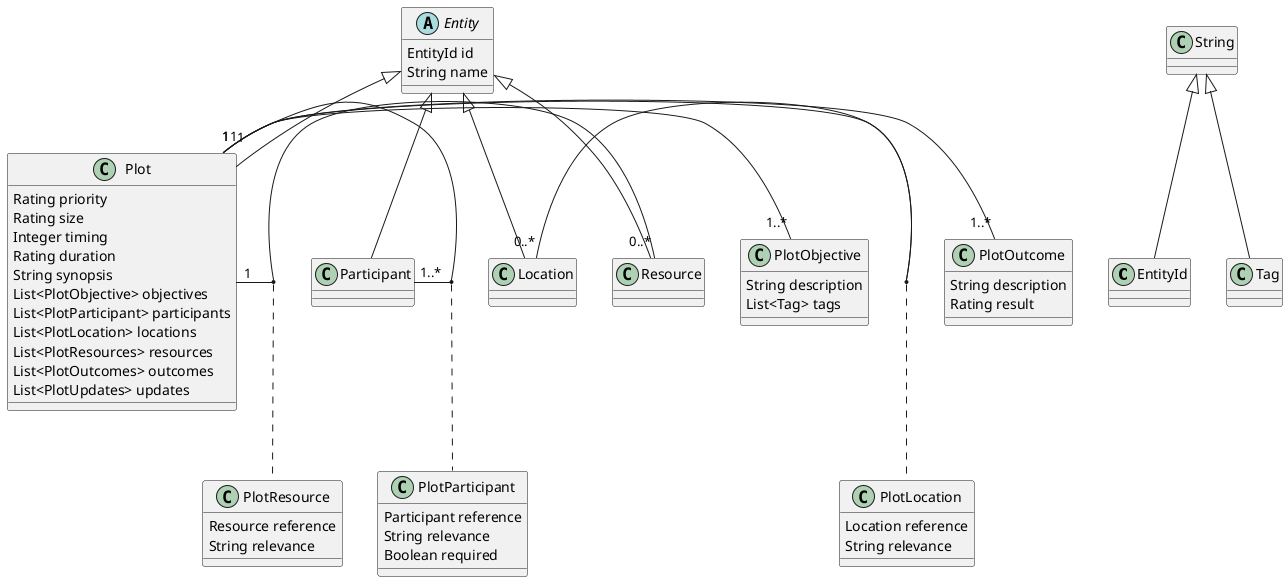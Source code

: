 @startuml

class EntityId extends String

abstract class Entity {
	EntityId id
	String name
}

class Plot extends Entity {
	Rating priority
	Rating size
	Integer timing
	Rating duration
	String synopsis
	List<PlotObjective> objectives
	List<PlotParticipant> participants
	List<PlotLocation> locations
	List<PlotResources> resources
	List<PlotOutcomes> outcomes
	List<PlotUpdates> updates
}

class PlotLocation {
	Location reference
	String relevance
}
Plot "1" - "0..*" Location
(Plot, Location) .. PlotLocation

class PlotObjective {
	String description
	List<Tag> tags
}
Plot "1" - "1..*" PlotObjective

class PlotOutcome {
	String description
	Rating result
}
Plot "1" - "1..*" PlotOutcome

class PlotParticipant {
	Participant reference
	String relevance
	Boolean required
}
Plot "1" - "1..*" Participant
(Plot, Participant) .. PlotParticipant

class PlotResource {
	Resource reference
	String relevance
}
Plot "1" - "0..*" Resource
(Plot, Resource) .. PlotResource

class Resource extends Entity {
}

class Location extends Entity {
}

class Participant extends Entity {
}

class Tag extends String

@enduml

